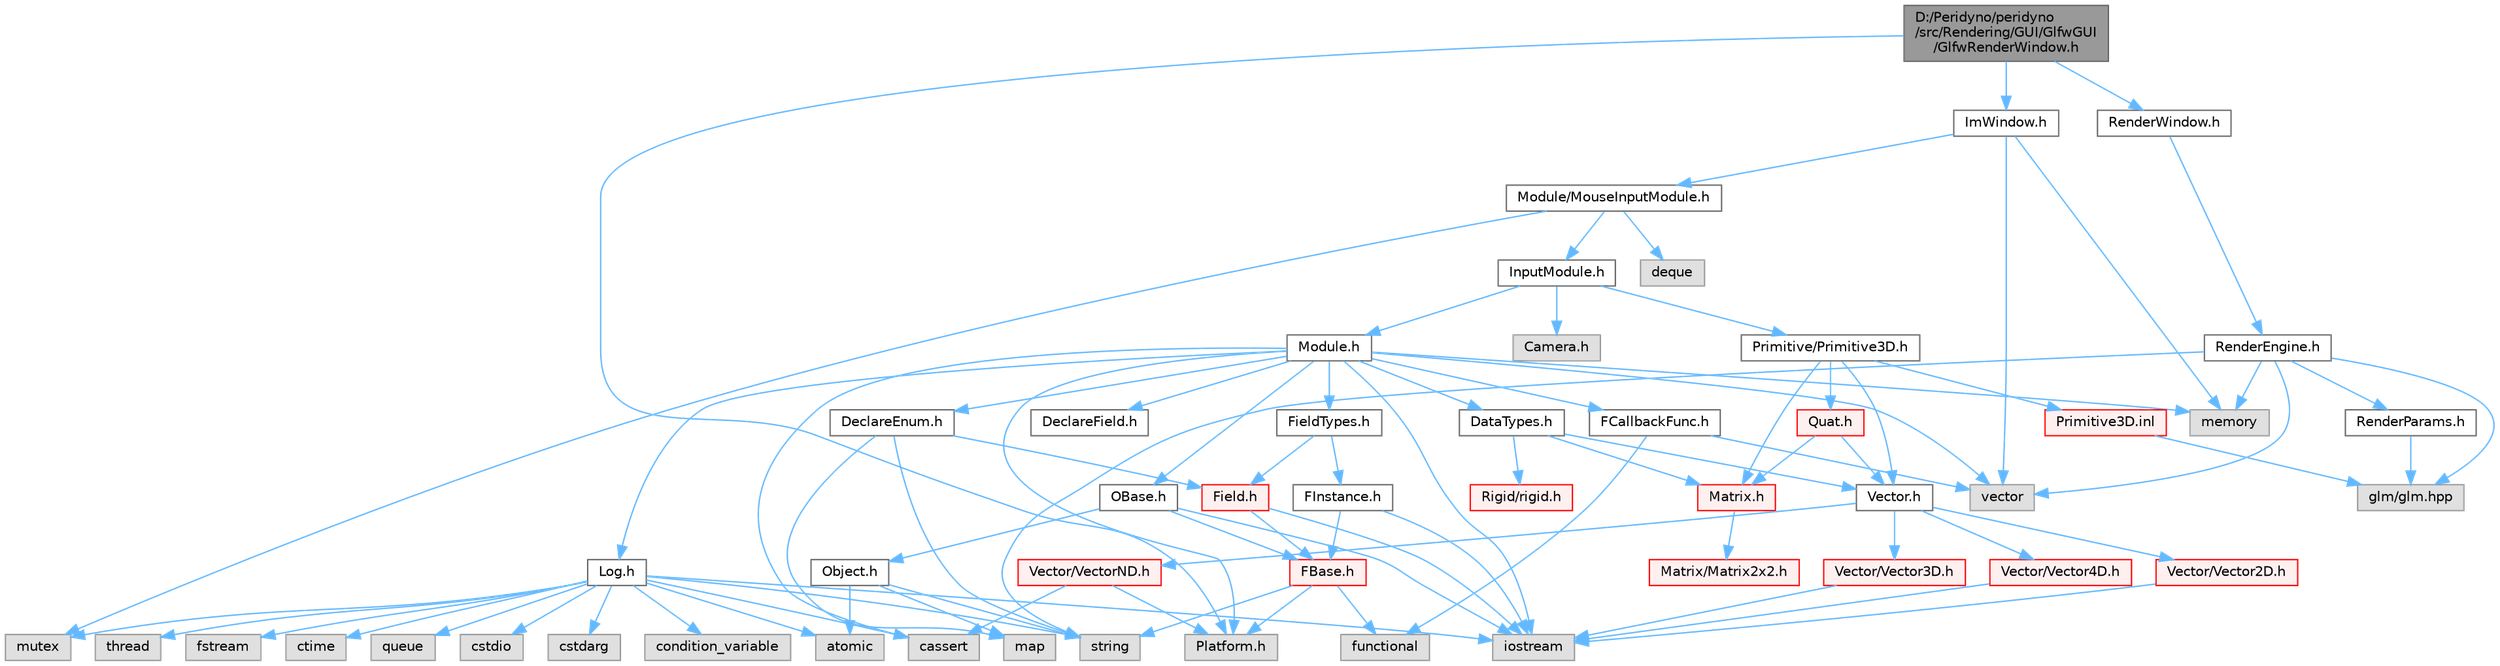 digraph "D:/Peridyno/peridyno/src/Rendering/GUI/GlfwGUI/GlfwRenderWindow.h"
{
 // LATEX_PDF_SIZE
  bgcolor="transparent";
  edge [fontname=Helvetica,fontsize=10,labelfontname=Helvetica,labelfontsize=10];
  node [fontname=Helvetica,fontsize=10,shape=box,height=0.2,width=0.4];
  Node1 [id="Node000001",label="D:/Peridyno/peridyno\l/src/Rendering/GUI/GlfwGUI\l/GlfwRenderWindow.h",height=0.2,width=0.4,color="gray40", fillcolor="grey60", style="filled", fontcolor="black",tooltip=" "];
  Node1 -> Node2 [id="edge1_Node000001_Node000002",color="steelblue1",style="solid",tooltip=" "];
  Node2 [id="Node000002",label="Platform.h",height=0.2,width=0.4,color="grey60", fillcolor="#E0E0E0", style="filled",tooltip=" "];
  Node1 -> Node3 [id="edge2_Node000001_Node000003",color="steelblue1",style="solid",tooltip=" "];
  Node3 [id="Node000003",label="ImWindow.h",height=0.2,width=0.4,color="grey40", fillcolor="white", style="filled",URL="$_im_window_8h.html",tooltip=" "];
  Node3 -> Node4 [id="edge3_Node000003_Node000004",color="steelblue1",style="solid",tooltip=" "];
  Node4 [id="Node000004",label="vector",height=0.2,width=0.4,color="grey60", fillcolor="#E0E0E0", style="filled",tooltip=" "];
  Node3 -> Node5 [id="edge4_Node000003_Node000005",color="steelblue1",style="solid",tooltip=" "];
  Node5 [id="Node000005",label="memory",height=0.2,width=0.4,color="grey60", fillcolor="#E0E0E0", style="filled",tooltip=" "];
  Node3 -> Node6 [id="edge5_Node000003_Node000006",color="steelblue1",style="solid",tooltip=" "];
  Node6 [id="Node000006",label="Module/MouseInputModule.h",height=0.2,width=0.4,color="grey40", fillcolor="white", style="filled",URL="$_mouse_input_module_8h.html",tooltip=" "];
  Node6 -> Node7 [id="edge6_Node000006_Node000007",color="steelblue1",style="solid",tooltip=" "];
  Node7 [id="Node000007",label="InputModule.h",height=0.2,width=0.4,color="grey40", fillcolor="white", style="filled",URL="$_input_module_8h.html",tooltip=" "];
  Node7 -> Node8 [id="edge7_Node000007_Node000008",color="steelblue1",style="solid",tooltip=" "];
  Node8 [id="Node000008",label="Module.h",height=0.2,width=0.4,color="grey40", fillcolor="white", style="filled",URL="$_module_8h.html",tooltip=" "];
  Node8 -> Node2 [id="edge8_Node000008_Node000002",color="steelblue1",style="solid",tooltip=" "];
  Node8 -> Node5 [id="edge9_Node000008_Node000005",color="steelblue1",style="solid",tooltip=" "];
  Node8 -> Node4 [id="edge10_Node000008_Node000004",color="steelblue1",style="solid",tooltip=" "];
  Node8 -> Node9 [id="edge11_Node000008_Node000009",color="steelblue1",style="solid",tooltip=" "];
  Node9 [id="Node000009",label="cassert",height=0.2,width=0.4,color="grey60", fillcolor="#E0E0E0", style="filled",tooltip=" "];
  Node8 -> Node10 [id="edge12_Node000008_Node000010",color="steelblue1",style="solid",tooltip=" "];
  Node10 [id="Node000010",label="iostream",height=0.2,width=0.4,color="grey60", fillcolor="#E0E0E0", style="filled",tooltip=" "];
  Node8 -> Node11 [id="edge13_Node000008_Node000011",color="steelblue1",style="solid",tooltip=" "];
  Node11 [id="Node000011",label="OBase.h",height=0.2,width=0.4,color="grey40", fillcolor="white", style="filled",URL="$_o_base_8h.html",tooltip=" "];
  Node11 -> Node10 [id="edge14_Node000011_Node000010",color="steelblue1",style="solid",tooltip=" "];
  Node11 -> Node12 [id="edge15_Node000011_Node000012",color="steelblue1",style="solid",tooltip=" "];
  Node12 [id="Node000012",label="FBase.h",height=0.2,width=0.4,color="red", fillcolor="#FFF0F0", style="filled",URL="$_f_base_8h.html",tooltip=" "];
  Node12 -> Node2 [id="edge16_Node000012_Node000002",color="steelblue1",style="solid",tooltip=" "];
  Node12 -> Node15 [id="edge17_Node000012_Node000015",color="steelblue1",style="solid",tooltip=" "];
  Node15 [id="Node000015",label="string",height=0.2,width=0.4,color="grey60", fillcolor="#E0E0E0", style="filled",tooltip=" "];
  Node12 -> Node16 [id="edge18_Node000012_Node000016",color="steelblue1",style="solid",tooltip=" "];
  Node16 [id="Node000016",label="functional",height=0.2,width=0.4,color="grey60", fillcolor="#E0E0E0", style="filled",tooltip=" "];
  Node11 -> Node18 [id="edge19_Node000011_Node000018",color="steelblue1",style="solid",tooltip=" "];
  Node18 [id="Node000018",label="Object.h",height=0.2,width=0.4,color="grey40", fillcolor="white", style="filled",URL="$_object_8h.html",tooltip=" "];
  Node18 -> Node15 [id="edge20_Node000018_Node000015",color="steelblue1",style="solid",tooltip=" "];
  Node18 -> Node19 [id="edge21_Node000018_Node000019",color="steelblue1",style="solid",tooltip=" "];
  Node19 [id="Node000019",label="atomic",height=0.2,width=0.4,color="grey60", fillcolor="#E0E0E0", style="filled",tooltip=" "];
  Node18 -> Node20 [id="edge22_Node000018_Node000020",color="steelblue1",style="solid",tooltip=" "];
  Node20 [id="Node000020",label="map",height=0.2,width=0.4,color="grey60", fillcolor="#E0E0E0", style="filled",tooltip=" "];
  Node8 -> Node21 [id="edge23_Node000008_Node000021",color="steelblue1",style="solid",tooltip=" "];
  Node21 [id="Node000021",label="Log.h",height=0.2,width=0.4,color="grey40", fillcolor="white", style="filled",URL="$_log_8h.html",tooltip=" "];
  Node21 -> Node22 [id="edge24_Node000021_Node000022",color="steelblue1",style="solid",tooltip=" "];
  Node22 [id="Node000022",label="mutex",height=0.2,width=0.4,color="grey60", fillcolor="#E0E0E0", style="filled",tooltip=" "];
  Node21 -> Node23 [id="edge25_Node000021_Node000023",color="steelblue1",style="solid",tooltip=" "];
  Node23 [id="Node000023",label="thread",height=0.2,width=0.4,color="grey60", fillcolor="#E0E0E0", style="filled",tooltip=" "];
  Node21 -> Node15 [id="edge26_Node000021_Node000015",color="steelblue1",style="solid",tooltip=" "];
  Node21 -> Node24 [id="edge27_Node000021_Node000024",color="steelblue1",style="solid",tooltip=" "];
  Node24 [id="Node000024",label="fstream",height=0.2,width=0.4,color="grey60", fillcolor="#E0E0E0", style="filled",tooltip=" "];
  Node21 -> Node10 [id="edge28_Node000021_Node000010",color="steelblue1",style="solid",tooltip=" "];
  Node21 -> Node25 [id="edge29_Node000021_Node000025",color="steelblue1",style="solid",tooltip=" "];
  Node25 [id="Node000025",label="ctime",height=0.2,width=0.4,color="grey60", fillcolor="#E0E0E0", style="filled",tooltip=" "];
  Node21 -> Node26 [id="edge30_Node000021_Node000026",color="steelblue1",style="solid",tooltip=" "];
  Node26 [id="Node000026",label="queue",height=0.2,width=0.4,color="grey60", fillcolor="#E0E0E0", style="filled",tooltip=" "];
  Node21 -> Node27 [id="edge31_Node000021_Node000027",color="steelblue1",style="solid",tooltip=" "];
  Node27 [id="Node000027",label="cstdio",height=0.2,width=0.4,color="grey60", fillcolor="#E0E0E0", style="filled",tooltip=" "];
  Node21 -> Node9 [id="edge32_Node000021_Node000009",color="steelblue1",style="solid",tooltip=" "];
  Node21 -> Node28 [id="edge33_Node000021_Node000028",color="steelblue1",style="solid",tooltip=" "];
  Node28 [id="Node000028",label="cstdarg",height=0.2,width=0.4,color="grey60", fillcolor="#E0E0E0", style="filled",tooltip=" "];
  Node21 -> Node19 [id="edge34_Node000021_Node000019",color="steelblue1",style="solid",tooltip=" "];
  Node21 -> Node29 [id="edge35_Node000021_Node000029",color="steelblue1",style="solid",tooltip=" "];
  Node29 [id="Node000029",label="condition_variable",height=0.2,width=0.4,color="grey60", fillcolor="#E0E0E0", style="filled",tooltip=" "];
  Node8 -> Node30 [id="edge36_Node000008_Node000030",color="steelblue1",style="solid",tooltip=" "];
  Node30 [id="Node000030",label="DataTypes.h",height=0.2,width=0.4,color="grey40", fillcolor="white", style="filled",URL="$_data_types_8h.html",tooltip=" "];
  Node30 -> Node31 [id="edge37_Node000030_Node000031",color="steelblue1",style="solid",tooltip=" "];
  Node31 [id="Node000031",label="Vector.h",height=0.2,width=0.4,color="grey40", fillcolor="white", style="filled",URL="$_vector_8h.html",tooltip=" "];
  Node31 -> Node32 [id="edge38_Node000031_Node000032",color="steelblue1",style="solid",tooltip=" "];
  Node32 [id="Node000032",label="Vector/Vector2D.h",height=0.2,width=0.4,color="red", fillcolor="#FFF0F0", style="filled",URL="$_vector2_d_8h.html",tooltip=" "];
  Node32 -> Node10 [id="edge39_Node000032_Node000010",color="steelblue1",style="solid",tooltip=" "];
  Node31 -> Node38 [id="edge40_Node000031_Node000038",color="steelblue1",style="solid",tooltip=" "];
  Node38 [id="Node000038",label="Vector/Vector3D.h",height=0.2,width=0.4,color="red", fillcolor="#FFF0F0", style="filled",URL="$_vector3_d_8h.html",tooltip=" "];
  Node38 -> Node10 [id="edge41_Node000038_Node000010",color="steelblue1",style="solid",tooltip=" "];
  Node31 -> Node41 [id="edge42_Node000031_Node000041",color="steelblue1",style="solid",tooltip=" "];
  Node41 [id="Node000041",label="Vector/Vector4D.h",height=0.2,width=0.4,color="red", fillcolor="#FFF0F0", style="filled",URL="$_vector4_d_8h.html",tooltip=" "];
  Node41 -> Node10 [id="edge43_Node000041_Node000010",color="steelblue1",style="solid",tooltip=" "];
  Node31 -> Node44 [id="edge44_Node000031_Node000044",color="steelblue1",style="solid",tooltip=" "];
  Node44 [id="Node000044",label="Vector/VectorND.h",height=0.2,width=0.4,color="red", fillcolor="#FFF0F0", style="filled",URL="$_vector_n_d_8h.html",tooltip=" "];
  Node44 -> Node9 [id="edge45_Node000044_Node000009",color="steelblue1",style="solid",tooltip=" "];
  Node44 -> Node2 [id="edge46_Node000044_Node000002",color="steelblue1",style="solid",tooltip=" "];
  Node30 -> Node50 [id="edge47_Node000030_Node000050",color="steelblue1",style="solid",tooltip=" "];
  Node50 [id="Node000050",label="Matrix.h",height=0.2,width=0.4,color="red", fillcolor="#FFF0F0", style="filled",URL="$_matrix_8h.html",tooltip=" "];
  Node50 -> Node51 [id="edge48_Node000050_Node000051",color="steelblue1",style="solid",tooltip=" "];
  Node51 [id="Node000051",label="Matrix/Matrix2x2.h",height=0.2,width=0.4,color="red", fillcolor="#FFF0F0", style="filled",URL="$_matrix2x2_8h.html",tooltip=" "];
  Node30 -> Node67 [id="edge49_Node000030_Node000067",color="steelblue1",style="solid",tooltip=" "];
  Node67 [id="Node000067",label="Rigid/rigid.h",height=0.2,width=0.4,color="red", fillcolor="#FFF0F0", style="filled",URL="$rigid_8h.html",tooltip=" "];
  Node8 -> Node71 [id="edge50_Node000008_Node000071",color="steelblue1",style="solid",tooltip=" "];
  Node71 [id="Node000071",label="DeclareEnum.h",height=0.2,width=0.4,color="grey40", fillcolor="white", style="filled",URL="$_declare_enum_8h.html",tooltip=" "];
  Node71 -> Node20 [id="edge51_Node000071_Node000020",color="steelblue1",style="solid",tooltip=" "];
  Node71 -> Node15 [id="edge52_Node000071_Node000015",color="steelblue1",style="solid",tooltip=" "];
  Node71 -> Node72 [id="edge53_Node000071_Node000072",color="steelblue1",style="solid",tooltip=" "];
  Node72 [id="Node000072",label="Field.h",height=0.2,width=0.4,color="red", fillcolor="#FFF0F0", style="filled",URL="$_field_8h.html",tooltip=" "];
  Node72 -> Node10 [id="edge54_Node000072_Node000010",color="steelblue1",style="solid",tooltip=" "];
  Node72 -> Node12 [id="edge55_Node000072_Node000012",color="steelblue1",style="solid",tooltip=" "];
  Node8 -> Node86 [id="edge56_Node000008_Node000086",color="steelblue1",style="solid",tooltip=" "];
  Node86 [id="Node000086",label="DeclareField.h",height=0.2,width=0.4,color="grey40", fillcolor="white", style="filled",URL="$_declare_field_8h.html",tooltip=" "];
  Node8 -> Node87 [id="edge57_Node000008_Node000087",color="steelblue1",style="solid",tooltip=" "];
  Node87 [id="Node000087",label="FCallbackFunc.h",height=0.2,width=0.4,color="grey40", fillcolor="white", style="filled",URL="$_f_callback_func_8h.html",tooltip=" "];
  Node87 -> Node4 [id="edge58_Node000087_Node000004",color="steelblue1",style="solid",tooltip=" "];
  Node87 -> Node16 [id="edge59_Node000087_Node000016",color="steelblue1",style="solid",tooltip=" "];
  Node8 -> Node88 [id="edge60_Node000008_Node000088",color="steelblue1",style="solid",tooltip=" "];
  Node88 [id="Node000088",label="FieldTypes.h",height=0.2,width=0.4,color="grey40", fillcolor="white", style="filled",URL="$_field_types_8h.html",tooltip=" "];
  Node88 -> Node72 [id="edge61_Node000088_Node000072",color="steelblue1",style="solid",tooltip=" "];
  Node88 -> Node89 [id="edge62_Node000088_Node000089",color="steelblue1",style="solid",tooltip=" "];
  Node89 [id="Node000089",label="FInstance.h",height=0.2,width=0.4,color="grey40", fillcolor="white", style="filled",URL="$_f_instance_8h.html",tooltip=" "];
  Node89 -> Node10 [id="edge63_Node000089_Node000010",color="steelblue1",style="solid",tooltip=" "];
  Node89 -> Node12 [id="edge64_Node000089_Node000012",color="steelblue1",style="solid",tooltip=" "];
  Node7 -> Node90 [id="edge65_Node000007_Node000090",color="steelblue1",style="solid",tooltip=" "];
  Node90 [id="Node000090",label="Camera.h",height=0.2,width=0.4,color="grey60", fillcolor="#E0E0E0", style="filled",tooltip=" "];
  Node7 -> Node91 [id="edge66_Node000007_Node000091",color="steelblue1",style="solid",tooltip=" "];
  Node91 [id="Node000091",label="Primitive/Primitive3D.h",height=0.2,width=0.4,color="grey40", fillcolor="white", style="filled",URL="$_primitive3_d_8h.html",tooltip=" "];
  Node91 -> Node31 [id="edge67_Node000091_Node000031",color="steelblue1",style="solid",tooltip=" "];
  Node91 -> Node50 [id="edge68_Node000091_Node000050",color="steelblue1",style="solid",tooltip=" "];
  Node91 -> Node63 [id="edge69_Node000091_Node000063",color="steelblue1",style="solid",tooltip=" "];
  Node63 [id="Node000063",label="Quat.h",height=0.2,width=0.4,color="red", fillcolor="#FFF0F0", style="filled",URL="$_quat_8h.html",tooltip="Implementation of quaternion."];
  Node63 -> Node31 [id="edge70_Node000063_Node000031",color="steelblue1",style="solid",tooltip=" "];
  Node63 -> Node50 [id="edge71_Node000063_Node000050",color="steelblue1",style="solid",tooltip=" "];
  Node91 -> Node92 [id="edge72_Node000091_Node000092",color="steelblue1",style="solid",tooltip=" "];
  Node92 [id="Node000092",label="Primitive3D.inl",height=0.2,width=0.4,color="red", fillcolor="#FFF0F0", style="filled",URL="$_primitive3_d_8inl.html",tooltip=" "];
  Node92 -> Node84 [id="edge73_Node000092_Node000084",color="steelblue1",style="solid",tooltip=" "];
  Node84 [id="Node000084",label="glm/glm.hpp",height=0.2,width=0.4,color="grey60", fillcolor="#E0E0E0", style="filled",tooltip=" "];
  Node6 -> Node95 [id="edge74_Node000006_Node000095",color="steelblue1",style="solid",tooltip=" "];
  Node95 [id="Node000095",label="deque",height=0.2,width=0.4,color="grey60", fillcolor="#E0E0E0", style="filled",tooltip=" "];
  Node6 -> Node22 [id="edge75_Node000006_Node000022",color="steelblue1",style="solid",tooltip=" "];
  Node1 -> Node96 [id="edge76_Node000001_Node000096",color="steelblue1",style="solid",tooltip=" "];
  Node96 [id="Node000096",label="RenderWindow.h",height=0.2,width=0.4,color="grey40", fillcolor="white", style="filled",URL="$_render_window_8h.html",tooltip=" "];
  Node96 -> Node97 [id="edge77_Node000096_Node000097",color="steelblue1",style="solid",tooltip=" "];
  Node97 [id="Node000097",label="RenderEngine.h",height=0.2,width=0.4,color="grey40", fillcolor="white", style="filled",URL="$_render_engine_8h.html",tooltip=" "];
  Node97 -> Node5 [id="edge78_Node000097_Node000005",color="steelblue1",style="solid",tooltip=" "];
  Node97 -> Node15 [id="edge79_Node000097_Node000015",color="steelblue1",style="solid",tooltip=" "];
  Node97 -> Node4 [id="edge80_Node000097_Node000004",color="steelblue1",style="solid",tooltip=" "];
  Node97 -> Node84 [id="edge81_Node000097_Node000084",color="steelblue1",style="solid",tooltip=" "];
  Node97 -> Node98 [id="edge82_Node000097_Node000098",color="steelblue1",style="solid",tooltip=" "];
  Node98 [id="Node000098",label="RenderParams.h",height=0.2,width=0.4,color="grey40", fillcolor="white", style="filled",URL="$_render_params_8h.html",tooltip=" "];
  Node98 -> Node84 [id="edge83_Node000098_Node000084",color="steelblue1",style="solid",tooltip=" "];
}
